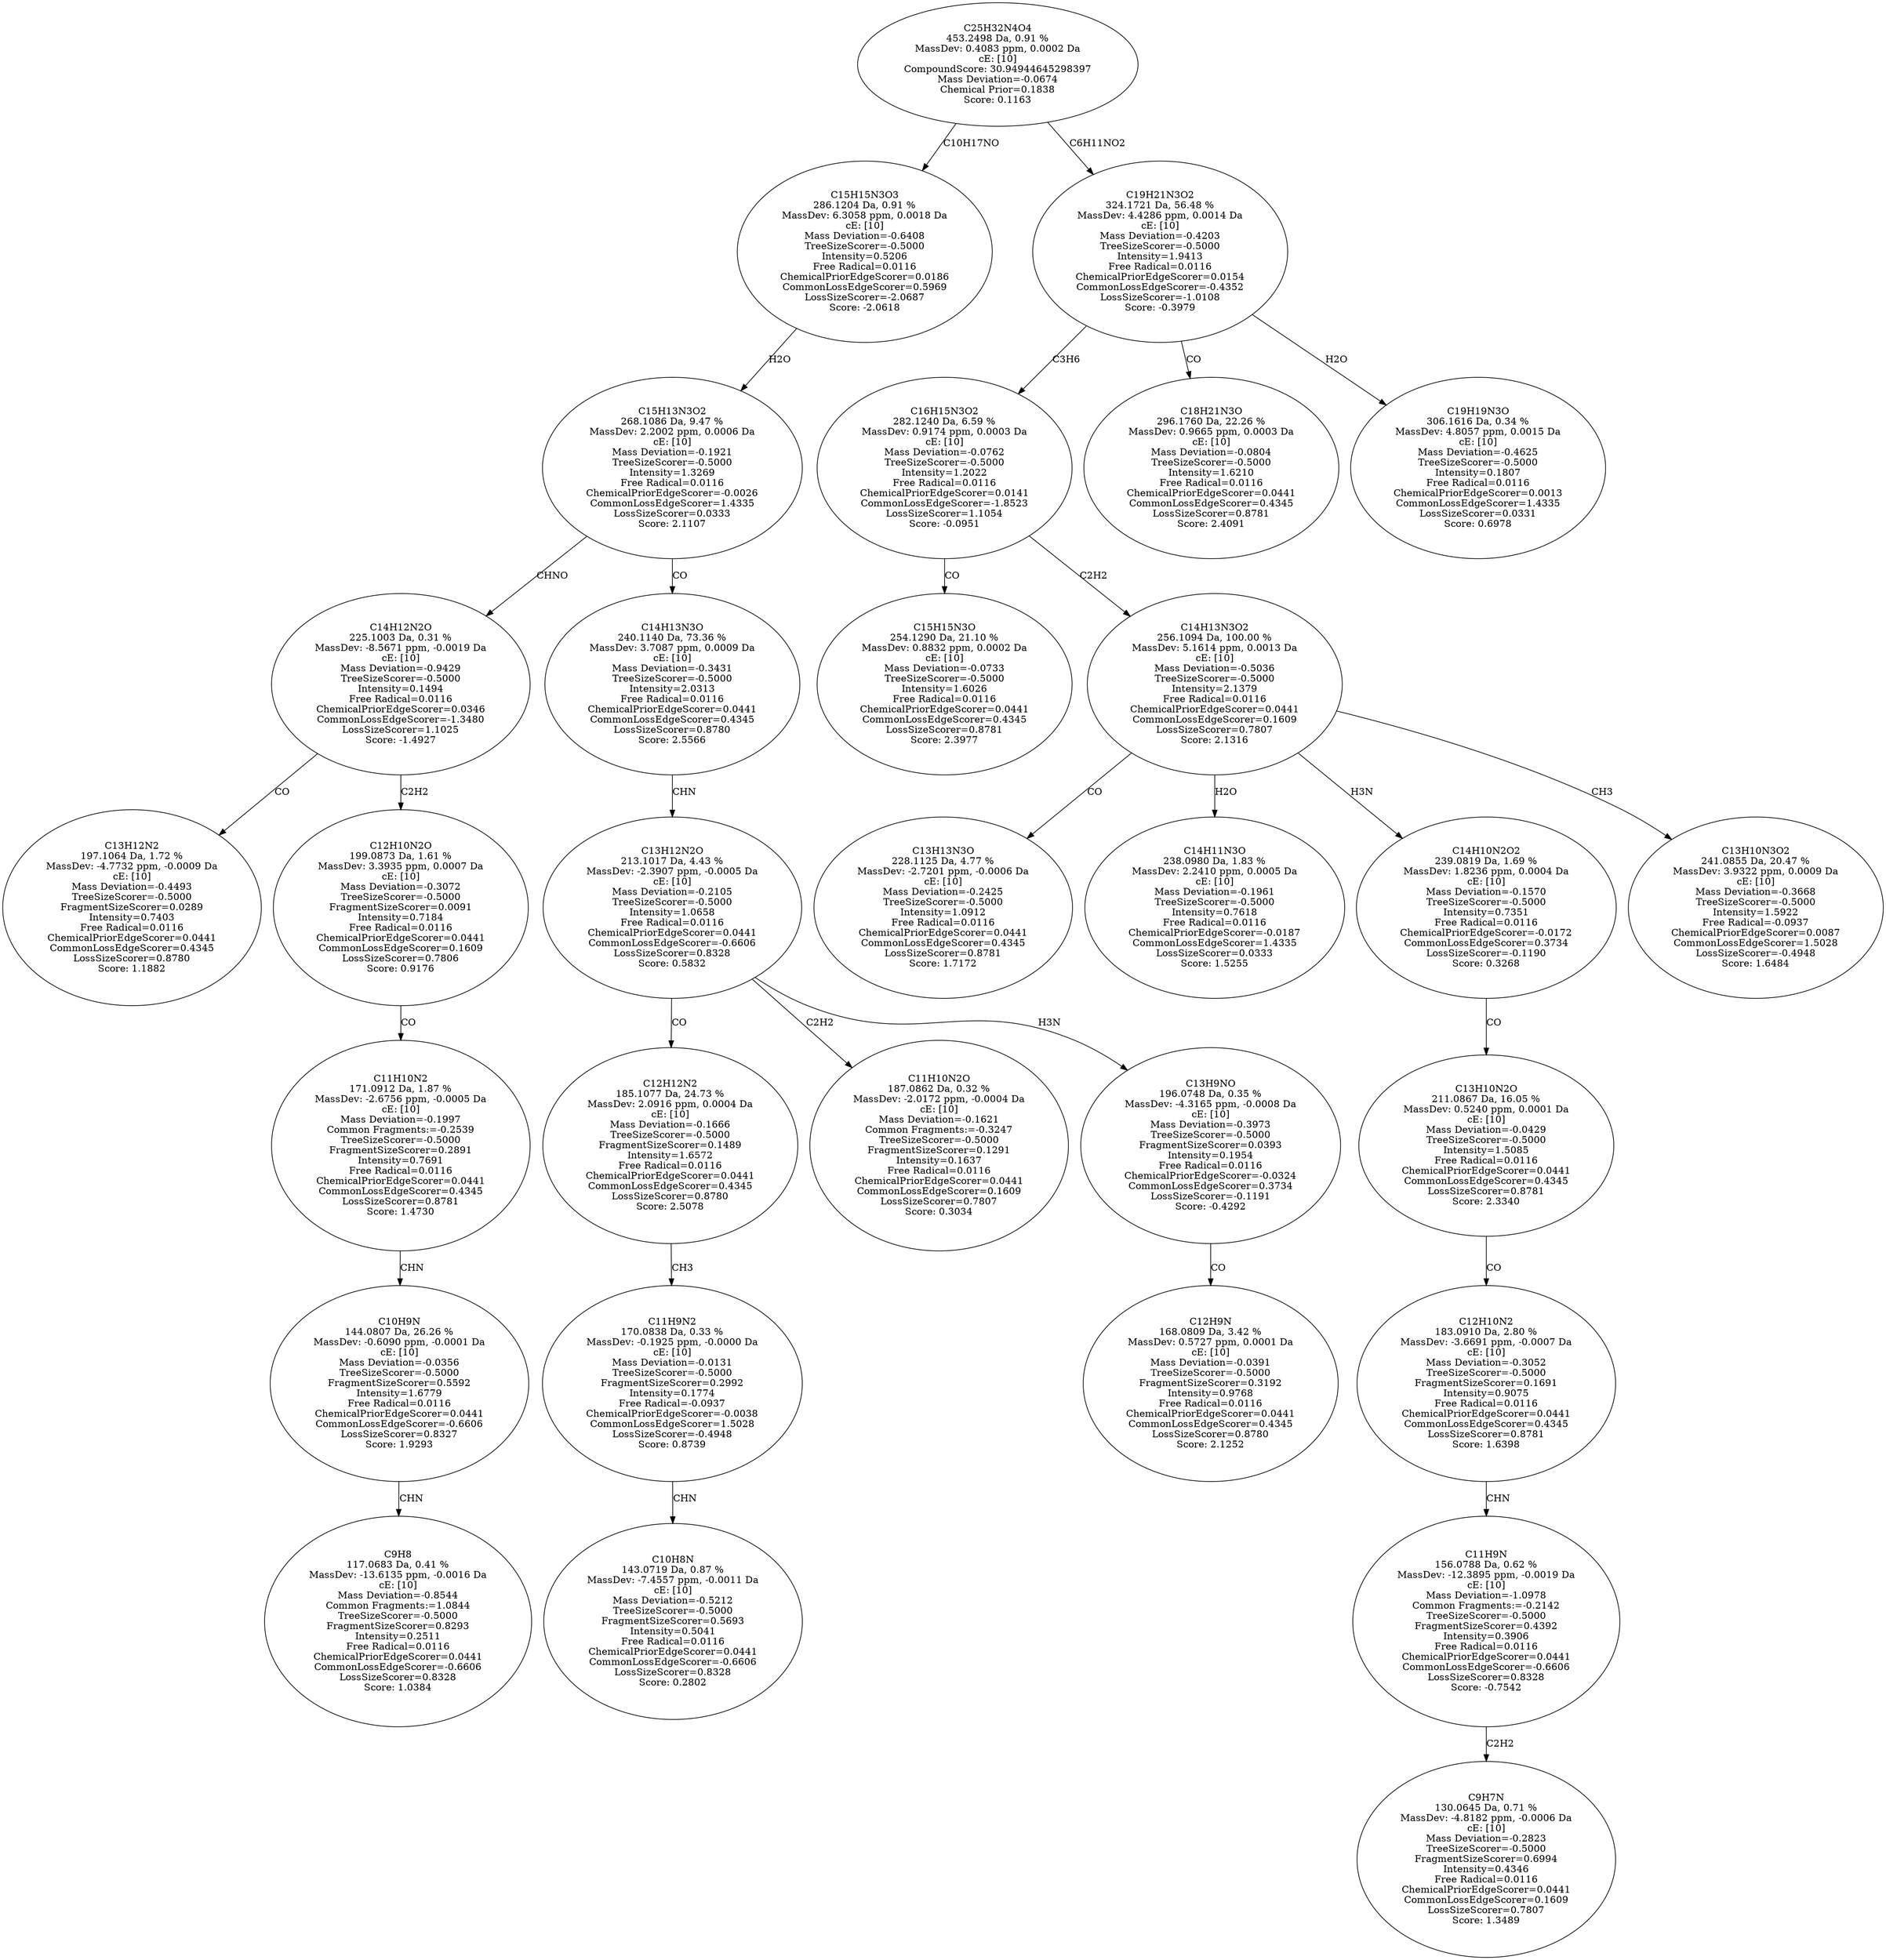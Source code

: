strict digraph {
v1 [label="C13H12N2\n197.1064 Da, 1.72 %\nMassDev: -4.7732 ppm, -0.0009 Da\ncE: [10]\nMass Deviation=-0.4493\nTreeSizeScorer=-0.5000\nFragmentSizeScorer=0.0289\nIntensity=0.7403\nFree Radical=0.0116\nChemicalPriorEdgeScorer=0.0441\nCommonLossEdgeScorer=0.4345\nLossSizeScorer=0.8780\nScore: 1.1882"];
v2 [label="C9H8\n117.0683 Da, 0.41 %\nMassDev: -13.6135 ppm, -0.0016 Da\ncE: [10]\nMass Deviation=-0.8544\nCommon Fragments:=1.0844\nTreeSizeScorer=-0.5000\nFragmentSizeScorer=0.8293\nIntensity=0.2511\nFree Radical=0.0116\nChemicalPriorEdgeScorer=0.0441\nCommonLossEdgeScorer=-0.6606\nLossSizeScorer=0.8328\nScore: 1.0384"];
v3 [label="C10H9N\n144.0807 Da, 26.26 %\nMassDev: -0.6090 ppm, -0.0001 Da\ncE: [10]\nMass Deviation=-0.0356\nTreeSizeScorer=-0.5000\nFragmentSizeScorer=0.5592\nIntensity=1.6779\nFree Radical=0.0116\nChemicalPriorEdgeScorer=0.0441\nCommonLossEdgeScorer=-0.6606\nLossSizeScorer=0.8327\nScore: 1.9293"];
v4 [label="C11H10N2\n171.0912 Da, 1.87 %\nMassDev: -2.6756 ppm, -0.0005 Da\ncE: [10]\nMass Deviation=-0.1997\nCommon Fragments:=-0.2539\nTreeSizeScorer=-0.5000\nFragmentSizeScorer=0.2891\nIntensity=0.7691\nFree Radical=0.0116\nChemicalPriorEdgeScorer=0.0441\nCommonLossEdgeScorer=0.4345\nLossSizeScorer=0.8781\nScore: 1.4730"];
v5 [label="C12H10N2O\n199.0873 Da, 1.61 %\nMassDev: 3.3935 ppm, 0.0007 Da\ncE: [10]\nMass Deviation=-0.3072\nTreeSizeScorer=-0.5000\nFragmentSizeScorer=0.0091\nIntensity=0.7184\nFree Radical=0.0116\nChemicalPriorEdgeScorer=0.0441\nCommonLossEdgeScorer=0.1609\nLossSizeScorer=0.7806\nScore: 0.9176"];
v6 [label="C14H12N2O\n225.1003 Da, 0.31 %\nMassDev: -8.5671 ppm, -0.0019 Da\ncE: [10]\nMass Deviation=-0.9429\nTreeSizeScorer=-0.5000\nIntensity=0.1494\nFree Radical=0.0116\nChemicalPriorEdgeScorer=0.0346\nCommonLossEdgeScorer=-1.3480\nLossSizeScorer=1.1025\nScore: -1.4927"];
v7 [label="C10H8N\n143.0719 Da, 0.87 %\nMassDev: -7.4557 ppm, -0.0011 Da\ncE: [10]\nMass Deviation=-0.5212\nTreeSizeScorer=-0.5000\nFragmentSizeScorer=0.5693\nIntensity=0.5041\nFree Radical=0.0116\nChemicalPriorEdgeScorer=0.0441\nCommonLossEdgeScorer=-0.6606\nLossSizeScorer=0.8328\nScore: 0.2802"];
v8 [label="C11H9N2\n170.0838 Da, 0.33 %\nMassDev: -0.1925 ppm, -0.0000 Da\ncE: [10]\nMass Deviation=-0.0131\nTreeSizeScorer=-0.5000\nFragmentSizeScorer=0.2992\nIntensity=0.1774\nFree Radical=-0.0937\nChemicalPriorEdgeScorer=-0.0038\nCommonLossEdgeScorer=1.5028\nLossSizeScorer=-0.4948\nScore: 0.8739"];
v9 [label="C12H12N2\n185.1077 Da, 24.73 %\nMassDev: 2.0916 ppm, 0.0004 Da\ncE: [10]\nMass Deviation=-0.1666\nTreeSizeScorer=-0.5000\nFragmentSizeScorer=0.1489\nIntensity=1.6572\nFree Radical=0.0116\nChemicalPriorEdgeScorer=0.0441\nCommonLossEdgeScorer=0.4345\nLossSizeScorer=0.8780\nScore: 2.5078"];
v10 [label="C11H10N2O\n187.0862 Da, 0.32 %\nMassDev: -2.0172 ppm, -0.0004 Da\ncE: [10]\nMass Deviation=-0.1621\nCommon Fragments:=-0.3247\nTreeSizeScorer=-0.5000\nFragmentSizeScorer=0.1291\nIntensity=0.1637\nFree Radical=0.0116\nChemicalPriorEdgeScorer=0.0441\nCommonLossEdgeScorer=0.1609\nLossSizeScorer=0.7807\nScore: 0.3034"];
v11 [label="C12H9N\n168.0809 Da, 3.42 %\nMassDev: 0.5727 ppm, 0.0001 Da\ncE: [10]\nMass Deviation=-0.0391\nTreeSizeScorer=-0.5000\nFragmentSizeScorer=0.3192\nIntensity=0.9768\nFree Radical=0.0116\nChemicalPriorEdgeScorer=0.0441\nCommonLossEdgeScorer=0.4345\nLossSizeScorer=0.8780\nScore: 2.1252"];
v12 [label="C13H9NO\n196.0748 Da, 0.35 %\nMassDev: -4.3165 ppm, -0.0008 Da\ncE: [10]\nMass Deviation=-0.3973\nTreeSizeScorer=-0.5000\nFragmentSizeScorer=0.0393\nIntensity=0.1954\nFree Radical=0.0116\nChemicalPriorEdgeScorer=-0.0324\nCommonLossEdgeScorer=0.3734\nLossSizeScorer=-0.1191\nScore: -0.4292"];
v13 [label="C13H12N2O\n213.1017 Da, 4.43 %\nMassDev: -2.3907 ppm, -0.0005 Da\ncE: [10]\nMass Deviation=-0.2105\nTreeSizeScorer=-0.5000\nIntensity=1.0658\nFree Radical=0.0116\nChemicalPriorEdgeScorer=0.0441\nCommonLossEdgeScorer=-0.6606\nLossSizeScorer=0.8328\nScore: 0.5832"];
v14 [label="C14H13N3O\n240.1140 Da, 73.36 %\nMassDev: 3.7087 ppm, 0.0009 Da\ncE: [10]\nMass Deviation=-0.3431\nTreeSizeScorer=-0.5000\nIntensity=2.0313\nFree Radical=0.0116\nChemicalPriorEdgeScorer=0.0441\nCommonLossEdgeScorer=0.4345\nLossSizeScorer=0.8780\nScore: 2.5566"];
v15 [label="C15H13N3O2\n268.1086 Da, 9.47 %\nMassDev: 2.2002 ppm, 0.0006 Da\ncE: [10]\nMass Deviation=-0.1921\nTreeSizeScorer=-0.5000\nIntensity=1.3269\nFree Radical=0.0116\nChemicalPriorEdgeScorer=-0.0026\nCommonLossEdgeScorer=1.4335\nLossSizeScorer=0.0333\nScore: 2.1107"];
v16 [label="C15H15N3O3\n286.1204 Da, 0.91 %\nMassDev: 6.3058 ppm, 0.0018 Da\ncE: [10]\nMass Deviation=-0.6408\nTreeSizeScorer=-0.5000\nIntensity=0.5206\nFree Radical=0.0116\nChemicalPriorEdgeScorer=0.0186\nCommonLossEdgeScorer=0.5969\nLossSizeScorer=-2.0687\nScore: -2.0618"];
v17 [label="C15H15N3O\n254.1290 Da, 21.10 %\nMassDev: 0.8832 ppm, 0.0002 Da\ncE: [10]\nMass Deviation=-0.0733\nTreeSizeScorer=-0.5000\nIntensity=1.6026\nFree Radical=0.0116\nChemicalPriorEdgeScorer=0.0441\nCommonLossEdgeScorer=0.4345\nLossSizeScorer=0.8781\nScore: 2.3977"];
v18 [label="C13H13N3O\n228.1125 Da, 4.77 %\nMassDev: -2.7201 ppm, -0.0006 Da\ncE: [10]\nMass Deviation=-0.2425\nTreeSizeScorer=-0.5000\nIntensity=1.0912\nFree Radical=0.0116\nChemicalPriorEdgeScorer=0.0441\nCommonLossEdgeScorer=0.4345\nLossSizeScorer=0.8781\nScore: 1.7172"];
v19 [label="C14H11N3O\n238.0980 Da, 1.83 %\nMassDev: 2.2410 ppm, 0.0005 Da\ncE: [10]\nMass Deviation=-0.1961\nTreeSizeScorer=-0.5000\nIntensity=0.7618\nFree Radical=0.0116\nChemicalPriorEdgeScorer=-0.0187\nCommonLossEdgeScorer=1.4335\nLossSizeScorer=0.0333\nScore: 1.5255"];
v20 [label="C9H7N\n130.0645 Da, 0.71 %\nMassDev: -4.8182 ppm, -0.0006 Da\ncE: [10]\nMass Deviation=-0.2823\nTreeSizeScorer=-0.5000\nFragmentSizeScorer=0.6994\nIntensity=0.4346\nFree Radical=0.0116\nChemicalPriorEdgeScorer=0.0441\nCommonLossEdgeScorer=0.1609\nLossSizeScorer=0.7807\nScore: 1.3489"];
v21 [label="C11H9N\n156.0788 Da, 0.62 %\nMassDev: -12.3895 ppm, -0.0019 Da\ncE: [10]\nMass Deviation=-1.0978\nCommon Fragments:=-0.2142\nTreeSizeScorer=-0.5000\nFragmentSizeScorer=0.4392\nIntensity=0.3906\nFree Radical=0.0116\nChemicalPriorEdgeScorer=0.0441\nCommonLossEdgeScorer=-0.6606\nLossSizeScorer=0.8328\nScore: -0.7542"];
v22 [label="C12H10N2\n183.0910 Da, 2.80 %\nMassDev: -3.6691 ppm, -0.0007 Da\ncE: [10]\nMass Deviation=-0.3052\nTreeSizeScorer=-0.5000\nFragmentSizeScorer=0.1691\nIntensity=0.9075\nFree Radical=0.0116\nChemicalPriorEdgeScorer=0.0441\nCommonLossEdgeScorer=0.4345\nLossSizeScorer=0.8781\nScore: 1.6398"];
v23 [label="C13H10N2O\n211.0867 Da, 16.05 %\nMassDev: 0.5240 ppm, 0.0001 Da\ncE: [10]\nMass Deviation=-0.0429\nTreeSizeScorer=-0.5000\nIntensity=1.5085\nFree Radical=0.0116\nChemicalPriorEdgeScorer=0.0441\nCommonLossEdgeScorer=0.4345\nLossSizeScorer=0.8781\nScore: 2.3340"];
v24 [label="C14H10N2O2\n239.0819 Da, 1.69 %\nMassDev: 1.8236 ppm, 0.0004 Da\ncE: [10]\nMass Deviation=-0.1570\nTreeSizeScorer=-0.5000\nIntensity=0.7351\nFree Radical=0.0116\nChemicalPriorEdgeScorer=-0.0172\nCommonLossEdgeScorer=0.3734\nLossSizeScorer=-0.1190\nScore: 0.3268"];
v25 [label="C13H10N3O2\n241.0855 Da, 20.47 %\nMassDev: 3.9322 ppm, 0.0009 Da\ncE: [10]\nMass Deviation=-0.3668\nTreeSizeScorer=-0.5000\nIntensity=1.5922\nFree Radical=-0.0937\nChemicalPriorEdgeScorer=0.0087\nCommonLossEdgeScorer=1.5028\nLossSizeScorer=-0.4948\nScore: 1.6484"];
v26 [label="C14H13N3O2\n256.1094 Da, 100.00 %\nMassDev: 5.1614 ppm, 0.0013 Da\ncE: [10]\nMass Deviation=-0.5036\nTreeSizeScorer=-0.5000\nIntensity=2.1379\nFree Radical=0.0116\nChemicalPriorEdgeScorer=0.0441\nCommonLossEdgeScorer=0.1609\nLossSizeScorer=0.7807\nScore: 2.1316"];
v27 [label="C16H15N3O2\n282.1240 Da, 6.59 %\nMassDev: 0.9174 ppm, 0.0003 Da\ncE: [10]\nMass Deviation=-0.0762\nTreeSizeScorer=-0.5000\nIntensity=1.2022\nFree Radical=0.0116\nChemicalPriorEdgeScorer=0.0141\nCommonLossEdgeScorer=-1.8523\nLossSizeScorer=1.1054\nScore: -0.0951"];
v28 [label="C18H21N3O\n296.1760 Da, 22.26 %\nMassDev: 0.9665 ppm, 0.0003 Da\ncE: [10]\nMass Deviation=-0.0804\nTreeSizeScorer=-0.5000\nIntensity=1.6210\nFree Radical=0.0116\nChemicalPriorEdgeScorer=0.0441\nCommonLossEdgeScorer=0.4345\nLossSizeScorer=0.8781\nScore: 2.4091"];
v29 [label="C19H19N3O\n306.1616 Da, 0.34 %\nMassDev: 4.8057 ppm, 0.0015 Da\ncE: [10]\nMass Deviation=-0.4625\nTreeSizeScorer=-0.5000\nIntensity=0.1807\nFree Radical=0.0116\nChemicalPriorEdgeScorer=0.0013\nCommonLossEdgeScorer=1.4335\nLossSizeScorer=0.0331\nScore: 0.6978"];
v30 [label="C19H21N3O2\n324.1721 Da, 56.48 %\nMassDev: 4.4286 ppm, 0.0014 Da\ncE: [10]\nMass Deviation=-0.4203\nTreeSizeScorer=-0.5000\nIntensity=1.9413\nFree Radical=0.0116\nChemicalPriorEdgeScorer=0.0154\nCommonLossEdgeScorer=-0.4352\nLossSizeScorer=-1.0108\nScore: -0.3979"];
v31 [label="C25H32N4O4\n453.2498 Da, 0.91 %\nMassDev: 0.4083 ppm, 0.0002 Da\ncE: [10]\nCompoundScore: 30.94944645298397\nMass Deviation=-0.0674\nChemical Prior=0.1838\nScore: 0.1163"];
v6 -> v1 [label="CO"];
v3 -> v2 [label="CHN"];
v4 -> v3 [label="CHN"];
v5 -> v4 [label="CO"];
v6 -> v5 [label="C2H2"];
v15 -> v6 [label="CHNO"];
v8 -> v7 [label="CHN"];
v9 -> v8 [label="CH3"];
v13 -> v9 [label="CO"];
v13 -> v10 [label="C2H2"];
v12 -> v11 [label="CO"];
v13 -> v12 [label="H3N"];
v14 -> v13 [label="CHN"];
v15 -> v14 [label="CO"];
v16 -> v15 [label="H2O"];
v31 -> v16 [label="C10H17NO"];
v27 -> v17 [label="CO"];
v26 -> v18 [label="CO"];
v26 -> v19 [label="H2O"];
v21 -> v20 [label="C2H2"];
v22 -> v21 [label="CHN"];
v23 -> v22 [label="CO"];
v24 -> v23 [label="CO"];
v26 -> v24 [label="H3N"];
v26 -> v25 [label="CH3"];
v27 -> v26 [label="C2H2"];
v30 -> v27 [label="C3H6"];
v30 -> v28 [label="CO"];
v30 -> v29 [label="H2O"];
v31 -> v30 [label="C6H11NO2"];
}